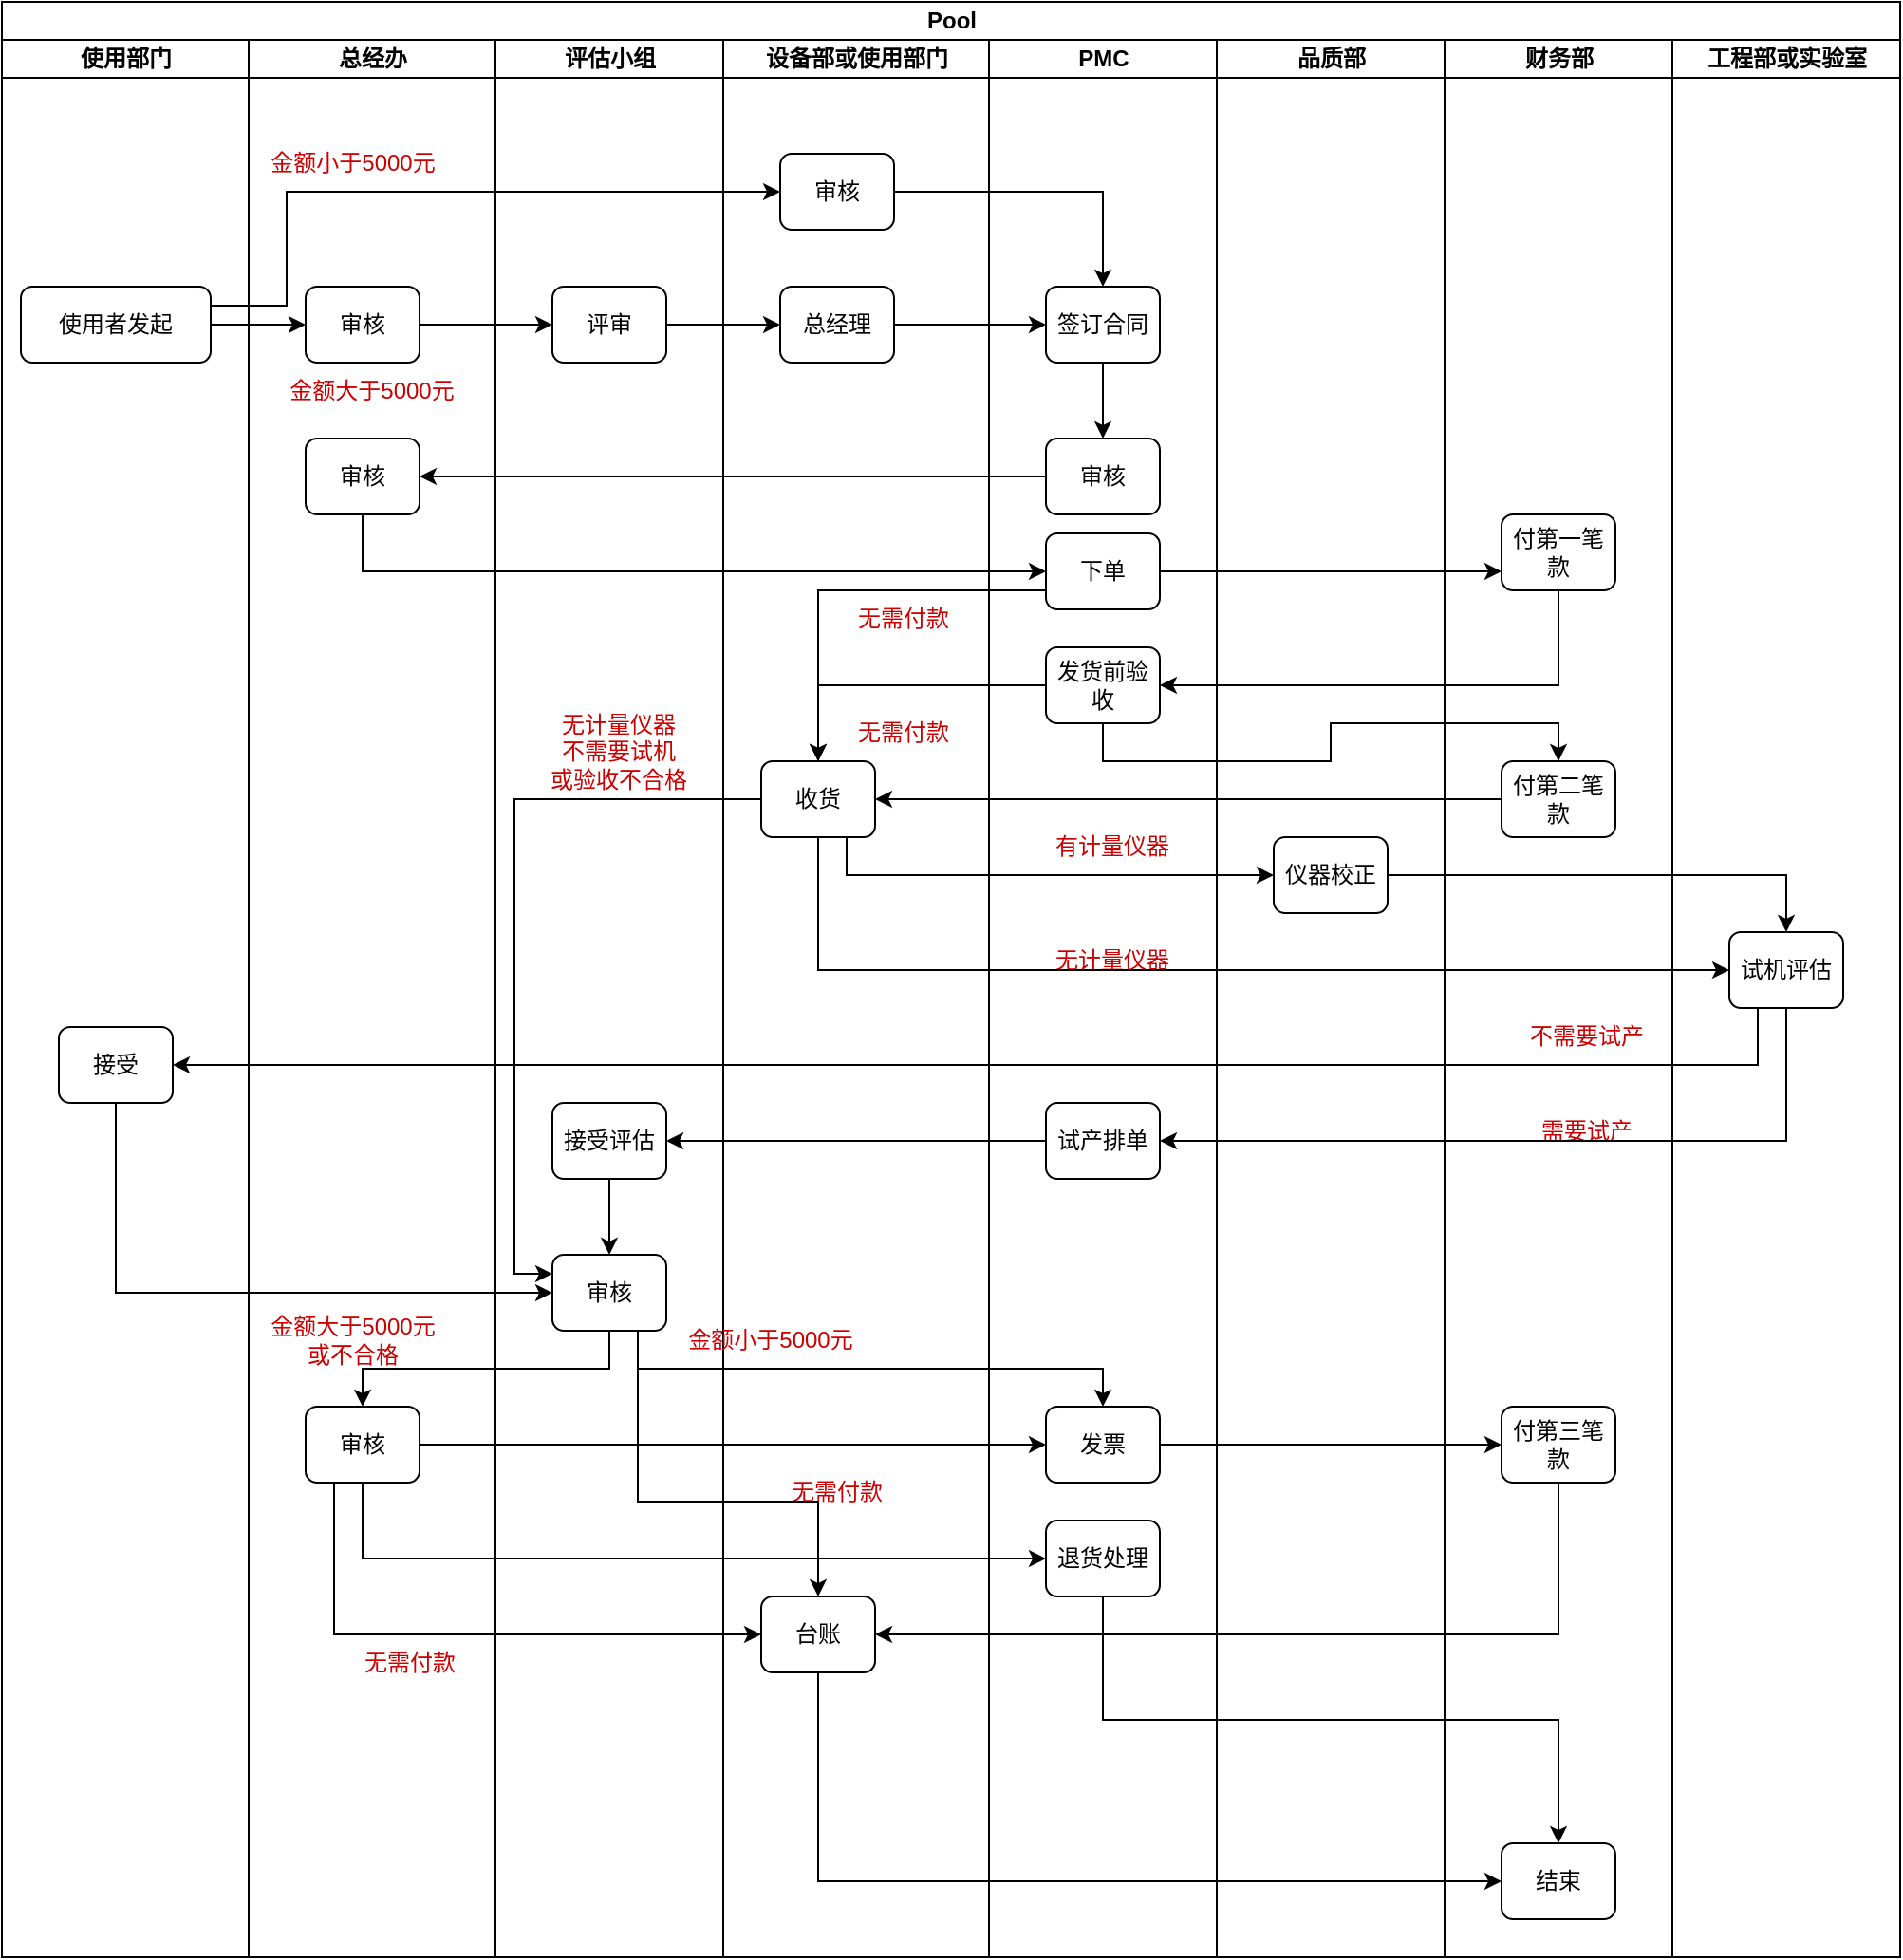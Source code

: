 <mxfile version="27.1.6">
  <diagram id="prtHgNgQTEPvFCAcTncT" name="Page-1">
    <mxGraphModel dx="1418" dy="828" grid="1" gridSize="10" guides="1" tooltips="1" connect="1" arrows="1" fold="1" page="1" pageScale="1" pageWidth="827" pageHeight="1169" math="0" shadow="0">
      <root>
        <mxCell id="0" />
        <mxCell id="1" parent="0" />
        <mxCell id="4LqqJ3p2xM7wTtoJatOa-37" value="Pool" style="swimlane;childLayout=stackLayout;resizeParent=1;resizeParentMax=0;startSize=20;html=1;" vertex="1" parent="1">
          <mxGeometry x="80" y="30" width="1000" height="1030" as="geometry" />
        </mxCell>
        <mxCell id="4LqqJ3p2xM7wTtoJatOa-38" value="使用部门" style="swimlane;startSize=20;html=1;" vertex="1" parent="4LqqJ3p2xM7wTtoJatOa-37">
          <mxGeometry y="20" width="130" height="1010" as="geometry" />
        </mxCell>
        <mxCell id="4LqqJ3p2xM7wTtoJatOa-46" value="使用者发起" style="rounded=1;whiteSpace=wrap;html=1;" vertex="1" parent="4LqqJ3p2xM7wTtoJatOa-38">
          <mxGeometry x="10" y="130" width="100" height="40" as="geometry" />
        </mxCell>
        <mxCell id="4LqqJ3p2xM7wTtoJatOa-79" value="接受" style="rounded=1;whiteSpace=wrap;html=1;" vertex="1" parent="4LqqJ3p2xM7wTtoJatOa-38">
          <mxGeometry x="30" y="520" width="60" height="40" as="geometry" />
        </mxCell>
        <mxCell id="4LqqJ3p2xM7wTtoJatOa-39" value="总经办" style="swimlane;startSize=20;html=1;" vertex="1" parent="4LqqJ3p2xM7wTtoJatOa-37">
          <mxGeometry x="130" y="20" width="130" height="1010" as="geometry" />
        </mxCell>
        <mxCell id="4LqqJ3p2xM7wTtoJatOa-48" value="审核" style="rounded=1;whiteSpace=wrap;html=1;" vertex="1" parent="4LqqJ3p2xM7wTtoJatOa-39">
          <mxGeometry x="30" y="130" width="60" height="40" as="geometry" />
        </mxCell>
        <mxCell id="4LqqJ3p2xM7wTtoJatOa-52" value="审核" style="rounded=1;whiteSpace=wrap;html=1;" vertex="1" parent="4LqqJ3p2xM7wTtoJatOa-39">
          <mxGeometry x="30" y="210" width="60" height="40" as="geometry" />
        </mxCell>
        <mxCell id="4LqqJ3p2xM7wTtoJatOa-65" value="审核" style="rounded=1;whiteSpace=wrap;html=1;" vertex="1" parent="4LqqJ3p2xM7wTtoJatOa-39">
          <mxGeometry x="30" y="720" width="60" height="40" as="geometry" />
        </mxCell>
        <mxCell id="4LqqJ3p2xM7wTtoJatOa-108" value="金额小于5000元" style="text;html=1;align=center;verticalAlign=middle;whiteSpace=wrap;rounded=0;fontColor=#CC0000;" vertex="1" parent="4LqqJ3p2xM7wTtoJatOa-39">
          <mxGeometry x="10" y="50" width="90" height="30" as="geometry" />
        </mxCell>
        <mxCell id="4LqqJ3p2xM7wTtoJatOa-170" value="金额大于5000元" style="text;html=1;align=center;verticalAlign=middle;whiteSpace=wrap;rounded=0;fontColor=#CC0000;" vertex="1" parent="4LqqJ3p2xM7wTtoJatOa-39">
          <mxGeometry x="20" y="170" width="90" height="30" as="geometry" />
        </mxCell>
        <mxCell id="4LqqJ3p2xM7wTtoJatOa-188" value="金额大于5000元或不合格" style="text;html=1;align=center;verticalAlign=middle;whiteSpace=wrap;rounded=0;fontColor=#CC0000;" vertex="1" parent="4LqqJ3p2xM7wTtoJatOa-39">
          <mxGeometry x="10" y="670" width="90" height="30" as="geometry" />
        </mxCell>
        <mxCell id="4LqqJ3p2xM7wTtoJatOa-200" value="无需付款" style="text;html=1;align=center;verticalAlign=middle;whiteSpace=wrap;rounded=0;fontColor=#CC0000;" vertex="1" parent="4LqqJ3p2xM7wTtoJatOa-39">
          <mxGeometry x="40" y="840" width="90" height="30" as="geometry" />
        </mxCell>
        <mxCell id="4LqqJ3p2xM7wTtoJatOa-40" value="评估小组" style="swimlane;startSize=20;html=1;" vertex="1" parent="4LqqJ3p2xM7wTtoJatOa-37">
          <mxGeometry x="260" y="20" width="120" height="1010" as="geometry" />
        </mxCell>
        <mxCell id="4LqqJ3p2xM7wTtoJatOa-47" value="评审" style="rounded=1;whiteSpace=wrap;html=1;" vertex="1" parent="4LqqJ3p2xM7wTtoJatOa-40">
          <mxGeometry x="30" y="130" width="60" height="40" as="geometry" />
        </mxCell>
        <mxCell id="4LqqJ3p2xM7wTtoJatOa-82" style="edgeStyle=orthogonalEdgeStyle;rounded=0;orthogonalLoop=1;jettySize=auto;html=1;exitX=0.5;exitY=1;exitDx=0;exitDy=0;entryX=0.5;entryY=0;entryDx=0;entryDy=0;" edge="1" parent="4LqqJ3p2xM7wTtoJatOa-40" source="4LqqJ3p2xM7wTtoJatOa-63" target="4LqqJ3p2xM7wTtoJatOa-64">
          <mxGeometry relative="1" as="geometry" />
        </mxCell>
        <mxCell id="4LqqJ3p2xM7wTtoJatOa-63" value="接受评估" style="rounded=1;whiteSpace=wrap;html=1;" vertex="1" parent="4LqqJ3p2xM7wTtoJatOa-40">
          <mxGeometry x="30" y="560" width="60" height="40" as="geometry" />
        </mxCell>
        <mxCell id="4LqqJ3p2xM7wTtoJatOa-64" value="审核" style="rounded=1;whiteSpace=wrap;html=1;" vertex="1" parent="4LqqJ3p2xM7wTtoJatOa-40">
          <mxGeometry x="30" y="640" width="60" height="40" as="geometry" />
        </mxCell>
        <mxCell id="4LqqJ3p2xM7wTtoJatOa-187" value="无计量仪器&lt;div&gt;不需要试机&lt;/div&gt;&lt;div&gt;或验收不合格&lt;/div&gt;" style="text;html=1;align=center;verticalAlign=middle;whiteSpace=wrap;rounded=0;fontColor=#CC0000;" vertex="1" parent="4LqqJ3p2xM7wTtoJatOa-40">
          <mxGeometry x="20" y="360" width="90" height="30" as="geometry" />
        </mxCell>
        <mxCell id="4LqqJ3p2xM7wTtoJatOa-41" value="设备部或使用部门" style="swimlane;startSize=20;html=1;" vertex="1" parent="4LqqJ3p2xM7wTtoJatOa-37">
          <mxGeometry x="380" y="20" width="140" height="1010" as="geometry" />
        </mxCell>
        <mxCell id="4LqqJ3p2xM7wTtoJatOa-49" value="审核" style="rounded=1;whiteSpace=wrap;html=1;" vertex="1" parent="4LqqJ3p2xM7wTtoJatOa-41">
          <mxGeometry x="30" y="60" width="60" height="40" as="geometry" />
        </mxCell>
        <mxCell id="4LqqJ3p2xM7wTtoJatOa-68" value="台账" style="rounded=1;whiteSpace=wrap;html=1;" vertex="1" parent="4LqqJ3p2xM7wTtoJatOa-41">
          <mxGeometry x="20" y="820" width="60" height="40" as="geometry" />
        </mxCell>
        <mxCell id="4LqqJ3p2xM7wTtoJatOa-171" value="总经理" style="rounded=1;whiteSpace=wrap;html=1;" vertex="1" parent="4LqqJ3p2xM7wTtoJatOa-41">
          <mxGeometry x="30" y="130" width="60" height="40" as="geometry" />
        </mxCell>
        <mxCell id="4LqqJ3p2xM7wTtoJatOa-56" value="收货" style="rounded=1;whiteSpace=wrap;html=1;" vertex="1" parent="4LqqJ3p2xM7wTtoJatOa-41">
          <mxGeometry x="20" y="380" width="60" height="40" as="geometry" />
        </mxCell>
        <mxCell id="4LqqJ3p2xM7wTtoJatOa-190" value="金额小于5000元" style="text;html=1;align=center;verticalAlign=middle;whiteSpace=wrap;rounded=0;fontColor=#CC0000;" vertex="1" parent="4LqqJ3p2xM7wTtoJatOa-41">
          <mxGeometry x="-20" y="670" width="90" height="30" as="geometry" />
        </mxCell>
        <mxCell id="4LqqJ3p2xM7wTtoJatOa-195" value="无需付款" style="text;html=1;align=center;verticalAlign=middle;whiteSpace=wrap;rounded=0;fontColor=#CC0000;" vertex="1" parent="4LqqJ3p2xM7wTtoJatOa-41">
          <mxGeometry x="50" y="350" width="90" height="30" as="geometry" />
        </mxCell>
        <mxCell id="4LqqJ3p2xM7wTtoJatOa-202" value="无需付款" style="text;html=1;align=center;verticalAlign=middle;whiteSpace=wrap;rounded=0;fontColor=#CC0000;" vertex="1" parent="4LqqJ3p2xM7wTtoJatOa-41">
          <mxGeometry x="15" y="750" width="90" height="30" as="geometry" />
        </mxCell>
        <mxCell id="4LqqJ3p2xM7wTtoJatOa-206" value="无需付款" style="text;html=1;align=center;verticalAlign=middle;whiteSpace=wrap;rounded=0;fontColor=#CC0000;" vertex="1" parent="4LqqJ3p2xM7wTtoJatOa-41">
          <mxGeometry x="50" y="290" width="90" height="30" as="geometry" />
        </mxCell>
        <mxCell id="4LqqJ3p2xM7wTtoJatOa-42" value="PMC" style="swimlane;startSize=20;html=1;" vertex="1" parent="4LqqJ3p2xM7wTtoJatOa-37">
          <mxGeometry x="520" y="20" width="120" height="1010" as="geometry" />
        </mxCell>
        <mxCell id="4LqqJ3p2xM7wTtoJatOa-103" style="edgeStyle=orthogonalEdgeStyle;rounded=0;orthogonalLoop=1;jettySize=auto;html=1;exitX=0.5;exitY=1;exitDx=0;exitDy=0;entryX=0.5;entryY=0;entryDx=0;entryDy=0;" edge="1" parent="4LqqJ3p2xM7wTtoJatOa-42" source="4LqqJ3p2xM7wTtoJatOa-50" target="4LqqJ3p2xM7wTtoJatOa-51">
          <mxGeometry relative="1" as="geometry" />
        </mxCell>
        <mxCell id="4LqqJ3p2xM7wTtoJatOa-50" value="签订合同" style="rounded=1;whiteSpace=wrap;html=1;" vertex="1" parent="4LqqJ3p2xM7wTtoJatOa-42">
          <mxGeometry x="30" y="130" width="60" height="40" as="geometry" />
        </mxCell>
        <mxCell id="4LqqJ3p2xM7wTtoJatOa-51" value="审核" style="rounded=1;whiteSpace=wrap;html=1;" vertex="1" parent="4LqqJ3p2xM7wTtoJatOa-42">
          <mxGeometry x="30" y="210" width="60" height="40" as="geometry" />
        </mxCell>
        <mxCell id="4LqqJ3p2xM7wTtoJatOa-62" value="试产排单" style="rounded=1;whiteSpace=wrap;html=1;" vertex="1" parent="4LqqJ3p2xM7wTtoJatOa-42">
          <mxGeometry x="30" y="560" width="60" height="40" as="geometry" />
        </mxCell>
        <mxCell id="4LqqJ3p2xM7wTtoJatOa-66" value="发票" style="rounded=1;whiteSpace=wrap;html=1;" vertex="1" parent="4LqqJ3p2xM7wTtoJatOa-42">
          <mxGeometry x="30" y="720" width="60" height="40" as="geometry" />
        </mxCell>
        <mxCell id="4LqqJ3p2xM7wTtoJatOa-93" value="退货处理" style="rounded=1;whiteSpace=wrap;html=1;" vertex="1" parent="4LqqJ3p2xM7wTtoJatOa-42">
          <mxGeometry x="30" y="780" width="60" height="40" as="geometry" />
        </mxCell>
        <mxCell id="4LqqJ3p2xM7wTtoJatOa-174" value="下单" style="rounded=1;whiteSpace=wrap;html=1;" vertex="1" parent="4LqqJ3p2xM7wTtoJatOa-42">
          <mxGeometry x="30" y="260" width="60" height="40" as="geometry" />
        </mxCell>
        <mxCell id="4LqqJ3p2xM7wTtoJatOa-54" value="发货前验收" style="rounded=1;whiteSpace=wrap;html=1;" vertex="1" parent="4LqqJ3p2xM7wTtoJatOa-42">
          <mxGeometry x="30" y="320" width="60" height="40" as="geometry" />
        </mxCell>
        <mxCell id="4LqqJ3p2xM7wTtoJatOa-184" value="有计量仪器" style="text;html=1;align=center;verticalAlign=middle;whiteSpace=wrap;rounded=0;fontColor=#CC0000;" vertex="1" parent="4LqqJ3p2xM7wTtoJatOa-42">
          <mxGeometry x="20" y="410" width="90" height="30" as="geometry" />
        </mxCell>
        <mxCell id="4LqqJ3p2xM7wTtoJatOa-186" value="无计量仪器" style="text;html=1;align=center;verticalAlign=middle;whiteSpace=wrap;rounded=0;fontColor=#CC0000;" vertex="1" parent="4LqqJ3p2xM7wTtoJatOa-42">
          <mxGeometry x="20" y="470" width="90" height="30" as="geometry" />
        </mxCell>
        <mxCell id="4LqqJ3p2xM7wTtoJatOa-43" value="品质部" style="swimlane;startSize=20;html=1;" vertex="1" parent="4LqqJ3p2xM7wTtoJatOa-37">
          <mxGeometry x="640" y="20" width="120" height="1010" as="geometry" />
        </mxCell>
        <mxCell id="4LqqJ3p2xM7wTtoJatOa-57" value="仪器校正" style="rounded=1;whiteSpace=wrap;html=1;" vertex="1" parent="4LqqJ3p2xM7wTtoJatOa-43">
          <mxGeometry x="30" y="420" width="60" height="40" as="geometry" />
        </mxCell>
        <mxCell id="4LqqJ3p2xM7wTtoJatOa-44" value="财务部" style="swimlane;startSize=20;html=1;" vertex="1" parent="4LqqJ3p2xM7wTtoJatOa-37">
          <mxGeometry x="760" y="20" width="120" height="1010" as="geometry" />
        </mxCell>
        <mxCell id="4LqqJ3p2xM7wTtoJatOa-53" value="付第一笔款" style="rounded=1;whiteSpace=wrap;html=1;" vertex="1" parent="4LqqJ3p2xM7wTtoJatOa-44">
          <mxGeometry x="30" y="250" width="60" height="40" as="geometry" />
        </mxCell>
        <mxCell id="4LqqJ3p2xM7wTtoJatOa-55" value="付第二笔款" style="rounded=1;whiteSpace=wrap;html=1;" vertex="1" parent="4LqqJ3p2xM7wTtoJatOa-44">
          <mxGeometry x="30" y="380" width="60" height="40" as="geometry" />
        </mxCell>
        <mxCell id="4LqqJ3p2xM7wTtoJatOa-67" value="付第三笔款" style="rounded=1;whiteSpace=wrap;html=1;" vertex="1" parent="4LqqJ3p2xM7wTtoJatOa-44">
          <mxGeometry x="30" y="720" width="60" height="40" as="geometry" />
        </mxCell>
        <mxCell id="4LqqJ3p2xM7wTtoJatOa-90" value="结束" style="rounded=1;whiteSpace=wrap;html=1;" vertex="1" parent="4LqqJ3p2xM7wTtoJatOa-44">
          <mxGeometry x="30" y="950" width="60" height="40" as="geometry" />
        </mxCell>
        <mxCell id="4LqqJ3p2xM7wTtoJatOa-192" value="需要试产" style="text;html=1;align=center;verticalAlign=middle;whiteSpace=wrap;rounded=0;fontColor=#CC0000;" vertex="1" parent="4LqqJ3p2xM7wTtoJatOa-44">
          <mxGeometry x="30" y="560" width="90" height="30" as="geometry" />
        </mxCell>
        <mxCell id="4LqqJ3p2xM7wTtoJatOa-193" value="不需要试产" style="text;html=1;align=center;verticalAlign=middle;whiteSpace=wrap;rounded=0;fontColor=#CC0000;" vertex="1" parent="4LqqJ3p2xM7wTtoJatOa-44">
          <mxGeometry x="30" y="510" width="90" height="30" as="geometry" />
        </mxCell>
        <mxCell id="4LqqJ3p2xM7wTtoJatOa-58" value="工程部或实验室" style="swimlane;startSize=20;html=1;" vertex="1" parent="4LqqJ3p2xM7wTtoJatOa-37">
          <mxGeometry x="880" y="20" width="120" height="1010" as="geometry" />
        </mxCell>
        <mxCell id="4LqqJ3p2xM7wTtoJatOa-61" value="试机评估" style="rounded=1;whiteSpace=wrap;html=1;" vertex="1" parent="4LqqJ3p2xM7wTtoJatOa-58">
          <mxGeometry x="30" y="470" width="60" height="40" as="geometry" />
        </mxCell>
        <mxCell id="4LqqJ3p2xM7wTtoJatOa-74" style="edgeStyle=orthogonalEdgeStyle;rounded=0;orthogonalLoop=1;jettySize=auto;html=1;exitX=0;exitY=0.5;exitDx=0;exitDy=0;entryX=1;entryY=0.5;entryDx=0;entryDy=0;" edge="1" parent="4LqqJ3p2xM7wTtoJatOa-37" source="4LqqJ3p2xM7wTtoJatOa-55" target="4LqqJ3p2xM7wTtoJatOa-56">
          <mxGeometry relative="1" as="geometry" />
        </mxCell>
        <mxCell id="4LqqJ3p2xM7wTtoJatOa-78" style="edgeStyle=orthogonalEdgeStyle;rounded=0;orthogonalLoop=1;jettySize=auto;html=1;exitX=0.5;exitY=1;exitDx=0;exitDy=0;entryX=1;entryY=0.5;entryDx=0;entryDy=0;" edge="1" parent="4LqqJ3p2xM7wTtoJatOa-37" source="4LqqJ3p2xM7wTtoJatOa-61" target="4LqqJ3p2xM7wTtoJatOa-62">
          <mxGeometry relative="1" as="geometry" />
        </mxCell>
        <mxCell id="4LqqJ3p2xM7wTtoJatOa-81" style="edgeStyle=orthogonalEdgeStyle;rounded=0;orthogonalLoop=1;jettySize=auto;html=1;exitX=0;exitY=0.5;exitDx=0;exitDy=0;" edge="1" parent="4LqqJ3p2xM7wTtoJatOa-37" source="4LqqJ3p2xM7wTtoJatOa-62" target="4LqqJ3p2xM7wTtoJatOa-63">
          <mxGeometry relative="1" as="geometry" />
        </mxCell>
        <mxCell id="4LqqJ3p2xM7wTtoJatOa-83" style="edgeStyle=orthogonalEdgeStyle;rounded=0;orthogonalLoop=1;jettySize=auto;html=1;exitX=0.5;exitY=1;exitDx=0;exitDy=0;entryX=0;entryY=0.5;entryDx=0;entryDy=0;" edge="1" parent="4LqqJ3p2xM7wTtoJatOa-37" source="4LqqJ3p2xM7wTtoJatOa-79" target="4LqqJ3p2xM7wTtoJatOa-64">
          <mxGeometry relative="1" as="geometry" />
        </mxCell>
        <mxCell id="4LqqJ3p2xM7wTtoJatOa-84" style="edgeStyle=orthogonalEdgeStyle;rounded=0;orthogonalLoop=1;jettySize=auto;html=1;exitX=0.5;exitY=1;exitDx=0;exitDy=0;entryX=0.5;entryY=0;entryDx=0;entryDy=0;" edge="1" parent="4LqqJ3p2xM7wTtoJatOa-37" source="4LqqJ3p2xM7wTtoJatOa-64" target="4LqqJ3p2xM7wTtoJatOa-65">
          <mxGeometry relative="1" as="geometry" />
        </mxCell>
        <mxCell id="4LqqJ3p2xM7wTtoJatOa-86" style="edgeStyle=orthogonalEdgeStyle;rounded=0;orthogonalLoop=1;jettySize=auto;html=1;exitX=1;exitY=0.5;exitDx=0;exitDy=0;entryX=0;entryY=0.5;entryDx=0;entryDy=0;" edge="1" parent="4LqqJ3p2xM7wTtoJatOa-37" source="4LqqJ3p2xM7wTtoJatOa-65" target="4LqqJ3p2xM7wTtoJatOa-66">
          <mxGeometry relative="1" as="geometry" />
        </mxCell>
        <mxCell id="4LqqJ3p2xM7wTtoJatOa-87" style="edgeStyle=orthogonalEdgeStyle;rounded=0;orthogonalLoop=1;jettySize=auto;html=1;exitX=1;exitY=0.5;exitDx=0;exitDy=0;entryX=0;entryY=0.5;entryDx=0;entryDy=0;" edge="1" parent="4LqqJ3p2xM7wTtoJatOa-37" source="4LqqJ3p2xM7wTtoJatOa-66" target="4LqqJ3p2xM7wTtoJatOa-67">
          <mxGeometry relative="1" as="geometry" />
        </mxCell>
        <mxCell id="4LqqJ3p2xM7wTtoJatOa-92" style="edgeStyle=orthogonalEdgeStyle;rounded=0;orthogonalLoop=1;jettySize=auto;html=1;exitX=0.5;exitY=1;exitDx=0;exitDy=0;entryX=1;entryY=0.5;entryDx=0;entryDy=0;" edge="1" parent="4LqqJ3p2xM7wTtoJatOa-37" source="4LqqJ3p2xM7wTtoJatOa-67" target="4LqqJ3p2xM7wTtoJatOa-68">
          <mxGeometry relative="1" as="geometry" />
        </mxCell>
        <mxCell id="4LqqJ3p2xM7wTtoJatOa-94" style="edgeStyle=orthogonalEdgeStyle;rounded=0;orthogonalLoop=1;jettySize=auto;html=1;exitX=0.5;exitY=1;exitDx=0;exitDy=0;entryX=0;entryY=0.5;entryDx=0;entryDy=0;" edge="1" parent="4LqqJ3p2xM7wTtoJatOa-37" source="4LqqJ3p2xM7wTtoJatOa-65" target="4LqqJ3p2xM7wTtoJatOa-93">
          <mxGeometry relative="1" as="geometry" />
        </mxCell>
        <mxCell id="4LqqJ3p2xM7wTtoJatOa-95" style="edgeStyle=orthogonalEdgeStyle;rounded=0;orthogonalLoop=1;jettySize=auto;html=1;exitX=0.5;exitY=1;exitDx=0;exitDy=0;entryX=0.5;entryY=0;entryDx=0;entryDy=0;" edge="1" parent="4LqqJ3p2xM7wTtoJatOa-37" source="4LqqJ3p2xM7wTtoJatOa-93" target="4LqqJ3p2xM7wTtoJatOa-90">
          <mxGeometry relative="1" as="geometry" />
        </mxCell>
        <mxCell id="4LqqJ3p2xM7wTtoJatOa-96" style="edgeStyle=orthogonalEdgeStyle;rounded=0;orthogonalLoop=1;jettySize=auto;html=1;exitX=0.5;exitY=1;exitDx=0;exitDy=0;entryX=0;entryY=0.5;entryDx=0;entryDy=0;" edge="1" parent="4LqqJ3p2xM7wTtoJatOa-37" source="4LqqJ3p2xM7wTtoJatOa-68" target="4LqqJ3p2xM7wTtoJatOa-90">
          <mxGeometry relative="1" as="geometry" />
        </mxCell>
        <mxCell id="4LqqJ3p2xM7wTtoJatOa-100" style="edgeStyle=orthogonalEdgeStyle;rounded=0;orthogonalLoop=1;jettySize=auto;html=1;exitX=1;exitY=0.5;exitDx=0;exitDy=0;" edge="1" parent="4LqqJ3p2xM7wTtoJatOa-37" source="4LqqJ3p2xM7wTtoJatOa-46" target="4LqqJ3p2xM7wTtoJatOa-48">
          <mxGeometry relative="1" as="geometry" />
        </mxCell>
        <mxCell id="4LqqJ3p2xM7wTtoJatOa-101" style="edgeStyle=orthogonalEdgeStyle;rounded=0;orthogonalLoop=1;jettySize=auto;html=1;exitX=1;exitY=0.5;exitDx=0;exitDy=0;entryX=0;entryY=0.5;entryDx=0;entryDy=0;" edge="1" parent="4LqqJ3p2xM7wTtoJatOa-37" source="4LqqJ3p2xM7wTtoJatOa-48" target="4LqqJ3p2xM7wTtoJatOa-47">
          <mxGeometry relative="1" as="geometry" />
        </mxCell>
        <mxCell id="4LqqJ3p2xM7wTtoJatOa-104" style="edgeStyle=orthogonalEdgeStyle;rounded=0;orthogonalLoop=1;jettySize=auto;html=1;exitX=0;exitY=0.5;exitDx=0;exitDy=0;entryX=1;entryY=0.5;entryDx=0;entryDy=0;" edge="1" parent="4LqqJ3p2xM7wTtoJatOa-37" source="4LqqJ3p2xM7wTtoJatOa-51" target="4LqqJ3p2xM7wTtoJatOa-52">
          <mxGeometry relative="1" as="geometry" />
        </mxCell>
        <mxCell id="4LqqJ3p2xM7wTtoJatOa-105" style="edgeStyle=orthogonalEdgeStyle;rounded=0;orthogonalLoop=1;jettySize=auto;html=1;exitX=1;exitY=0.25;exitDx=0;exitDy=0;entryX=0;entryY=0.5;entryDx=0;entryDy=0;" edge="1" parent="4LqqJ3p2xM7wTtoJatOa-37" source="4LqqJ3p2xM7wTtoJatOa-46" target="4LqqJ3p2xM7wTtoJatOa-49">
          <mxGeometry relative="1" as="geometry">
            <Array as="points">
              <mxPoint x="150" y="160" />
              <mxPoint x="150" y="100" />
            </Array>
          </mxGeometry>
        </mxCell>
        <mxCell id="4LqqJ3p2xM7wTtoJatOa-106" style="edgeStyle=orthogonalEdgeStyle;rounded=0;orthogonalLoop=1;jettySize=auto;html=1;exitX=1;exitY=0.5;exitDx=0;exitDy=0;entryX=0.5;entryY=0;entryDx=0;entryDy=0;" edge="1" parent="4LqqJ3p2xM7wTtoJatOa-37" source="4LqqJ3p2xM7wTtoJatOa-49" target="4LqqJ3p2xM7wTtoJatOa-50">
          <mxGeometry relative="1" as="geometry" />
        </mxCell>
        <mxCell id="4LqqJ3p2xM7wTtoJatOa-172" style="edgeStyle=orthogonalEdgeStyle;rounded=0;orthogonalLoop=1;jettySize=auto;html=1;exitX=1;exitY=0.5;exitDx=0;exitDy=0;entryX=0;entryY=0.5;entryDx=0;entryDy=0;" edge="1" parent="4LqqJ3p2xM7wTtoJatOa-37" source="4LqqJ3p2xM7wTtoJatOa-47" target="4LqqJ3p2xM7wTtoJatOa-171">
          <mxGeometry relative="1" as="geometry" />
        </mxCell>
        <mxCell id="4LqqJ3p2xM7wTtoJatOa-173" style="edgeStyle=orthogonalEdgeStyle;rounded=0;orthogonalLoop=1;jettySize=auto;html=1;exitX=1;exitY=0.5;exitDx=0;exitDy=0;entryX=0;entryY=0.5;entryDx=0;entryDy=0;" edge="1" parent="4LqqJ3p2xM7wTtoJatOa-37" source="4LqqJ3p2xM7wTtoJatOa-171" target="4LqqJ3p2xM7wTtoJatOa-50">
          <mxGeometry relative="1" as="geometry" />
        </mxCell>
        <mxCell id="4LqqJ3p2xM7wTtoJatOa-175" style="edgeStyle=orthogonalEdgeStyle;rounded=0;orthogonalLoop=1;jettySize=auto;html=1;exitX=0.5;exitY=1;exitDx=0;exitDy=0;entryX=0;entryY=0.5;entryDx=0;entryDy=0;" edge="1" parent="4LqqJ3p2xM7wTtoJatOa-37" source="4LqqJ3p2xM7wTtoJatOa-52" target="4LqqJ3p2xM7wTtoJatOa-174">
          <mxGeometry relative="1" as="geometry" />
        </mxCell>
        <mxCell id="4LqqJ3p2xM7wTtoJatOa-176" style="edgeStyle=orthogonalEdgeStyle;rounded=0;orthogonalLoop=1;jettySize=auto;html=1;exitX=1;exitY=0.5;exitDx=0;exitDy=0;entryX=0;entryY=0.75;entryDx=0;entryDy=0;" edge="1" parent="4LqqJ3p2xM7wTtoJatOa-37" source="4LqqJ3p2xM7wTtoJatOa-174" target="4LqqJ3p2xM7wTtoJatOa-53">
          <mxGeometry relative="1" as="geometry" />
        </mxCell>
        <mxCell id="4LqqJ3p2xM7wTtoJatOa-177" style="edgeStyle=orthogonalEdgeStyle;rounded=0;orthogonalLoop=1;jettySize=auto;html=1;exitX=0.5;exitY=1;exitDx=0;exitDy=0;entryX=1;entryY=0.5;entryDx=0;entryDy=0;" edge="1" parent="4LqqJ3p2xM7wTtoJatOa-37" source="4LqqJ3p2xM7wTtoJatOa-53" target="4LqqJ3p2xM7wTtoJatOa-54">
          <mxGeometry relative="1" as="geometry" />
        </mxCell>
        <mxCell id="4LqqJ3p2xM7wTtoJatOa-180" style="edgeStyle=orthogonalEdgeStyle;rounded=0;orthogonalLoop=1;jettySize=auto;html=1;exitX=0.75;exitY=1;exitDx=0;exitDy=0;entryX=0;entryY=0.5;entryDx=0;entryDy=0;" edge="1" parent="4LqqJ3p2xM7wTtoJatOa-37" source="4LqqJ3p2xM7wTtoJatOa-56" target="4LqqJ3p2xM7wTtoJatOa-57">
          <mxGeometry relative="1" as="geometry" />
        </mxCell>
        <mxCell id="4LqqJ3p2xM7wTtoJatOa-181" style="edgeStyle=orthogonalEdgeStyle;rounded=0;orthogonalLoop=1;jettySize=auto;html=1;exitX=1;exitY=0.5;exitDx=0;exitDy=0;entryX=0.5;entryY=0;entryDx=0;entryDy=0;" edge="1" parent="4LqqJ3p2xM7wTtoJatOa-37" source="4LqqJ3p2xM7wTtoJatOa-57" target="4LqqJ3p2xM7wTtoJatOa-61">
          <mxGeometry relative="1" as="geometry" />
        </mxCell>
        <mxCell id="4LqqJ3p2xM7wTtoJatOa-182" style="edgeStyle=orthogonalEdgeStyle;rounded=0;orthogonalLoop=1;jettySize=auto;html=1;exitX=0.5;exitY=1;exitDx=0;exitDy=0;entryX=0;entryY=0.5;entryDx=0;entryDy=0;" edge="1" parent="4LqqJ3p2xM7wTtoJatOa-37" source="4LqqJ3p2xM7wTtoJatOa-56" target="4LqqJ3p2xM7wTtoJatOa-61">
          <mxGeometry relative="1" as="geometry" />
        </mxCell>
        <mxCell id="4LqqJ3p2xM7wTtoJatOa-191" style="edgeStyle=orthogonalEdgeStyle;rounded=0;orthogonalLoop=1;jettySize=auto;html=1;exitX=0.25;exitY=1;exitDx=0;exitDy=0;entryX=1;entryY=0.5;entryDx=0;entryDy=0;" edge="1" parent="4LqqJ3p2xM7wTtoJatOa-37" source="4LqqJ3p2xM7wTtoJatOa-61" target="4LqqJ3p2xM7wTtoJatOa-79">
          <mxGeometry relative="1" as="geometry" />
        </mxCell>
        <mxCell id="4LqqJ3p2xM7wTtoJatOa-194" style="edgeStyle=orthogonalEdgeStyle;rounded=0;orthogonalLoop=1;jettySize=auto;html=1;exitX=0;exitY=0.5;exitDx=0;exitDy=0;entryX=0.5;entryY=0;entryDx=0;entryDy=0;" edge="1" parent="4LqqJ3p2xM7wTtoJatOa-37" source="4LqqJ3p2xM7wTtoJatOa-54" target="4LqqJ3p2xM7wTtoJatOa-56">
          <mxGeometry relative="1" as="geometry" />
        </mxCell>
        <mxCell id="4LqqJ3p2xM7wTtoJatOa-197" style="edgeStyle=orthogonalEdgeStyle;rounded=0;orthogonalLoop=1;jettySize=auto;html=1;exitX=0;exitY=0.5;exitDx=0;exitDy=0;entryX=0;entryY=0.25;entryDx=0;entryDy=0;" edge="1" parent="4LqqJ3p2xM7wTtoJatOa-37" source="4LqqJ3p2xM7wTtoJatOa-56" target="4LqqJ3p2xM7wTtoJatOa-64">
          <mxGeometry relative="1" as="geometry" />
        </mxCell>
        <mxCell id="4LqqJ3p2xM7wTtoJatOa-199" style="edgeStyle=orthogonalEdgeStyle;rounded=0;orthogonalLoop=1;jettySize=auto;html=1;exitX=0.25;exitY=1;exitDx=0;exitDy=0;entryX=0;entryY=0.5;entryDx=0;entryDy=0;" edge="1" parent="4LqqJ3p2xM7wTtoJatOa-37" source="4LqqJ3p2xM7wTtoJatOa-65" target="4LqqJ3p2xM7wTtoJatOa-68">
          <mxGeometry relative="1" as="geometry" />
        </mxCell>
        <mxCell id="4LqqJ3p2xM7wTtoJatOa-201" style="edgeStyle=orthogonalEdgeStyle;rounded=0;orthogonalLoop=1;jettySize=auto;html=1;exitX=0.75;exitY=1;exitDx=0;exitDy=0;entryX=0.5;entryY=0;entryDx=0;entryDy=0;" edge="1" parent="4LqqJ3p2xM7wTtoJatOa-37" source="4LqqJ3p2xM7wTtoJatOa-64" target="4LqqJ3p2xM7wTtoJatOa-66">
          <mxGeometry relative="1" as="geometry" />
        </mxCell>
        <mxCell id="4LqqJ3p2xM7wTtoJatOa-204" style="edgeStyle=orthogonalEdgeStyle;rounded=0;orthogonalLoop=1;jettySize=auto;html=1;exitX=0;exitY=0.75;exitDx=0;exitDy=0;entryX=0.5;entryY=0;entryDx=0;entryDy=0;" edge="1" parent="4LqqJ3p2xM7wTtoJatOa-37" source="4LqqJ3p2xM7wTtoJatOa-174" target="4LqqJ3p2xM7wTtoJatOa-56">
          <mxGeometry relative="1" as="geometry" />
        </mxCell>
        <mxCell id="4LqqJ3p2xM7wTtoJatOa-205" style="edgeStyle=orthogonalEdgeStyle;rounded=0;orthogonalLoop=1;jettySize=auto;html=1;exitX=0.5;exitY=1;exitDx=0;exitDy=0;entryX=0.5;entryY=0;entryDx=0;entryDy=0;" edge="1" parent="4LqqJ3p2xM7wTtoJatOa-37" source="4LqqJ3p2xM7wTtoJatOa-54" target="4LqqJ3p2xM7wTtoJatOa-55">
          <mxGeometry relative="1" as="geometry" />
        </mxCell>
        <mxCell id="4LqqJ3p2xM7wTtoJatOa-207" style="edgeStyle=orthogonalEdgeStyle;rounded=0;orthogonalLoop=1;jettySize=auto;html=1;exitX=0.75;exitY=1;exitDx=0;exitDy=0;entryX=0.5;entryY=0;entryDx=0;entryDy=0;" edge="1" parent="4LqqJ3p2xM7wTtoJatOa-37" source="4LqqJ3p2xM7wTtoJatOa-64" target="4LqqJ3p2xM7wTtoJatOa-68">
          <mxGeometry relative="1" as="geometry">
            <Array as="points">
              <mxPoint x="335" y="790" />
              <mxPoint x="430" y="790" />
            </Array>
          </mxGeometry>
        </mxCell>
      </root>
    </mxGraphModel>
  </diagram>
</mxfile>
